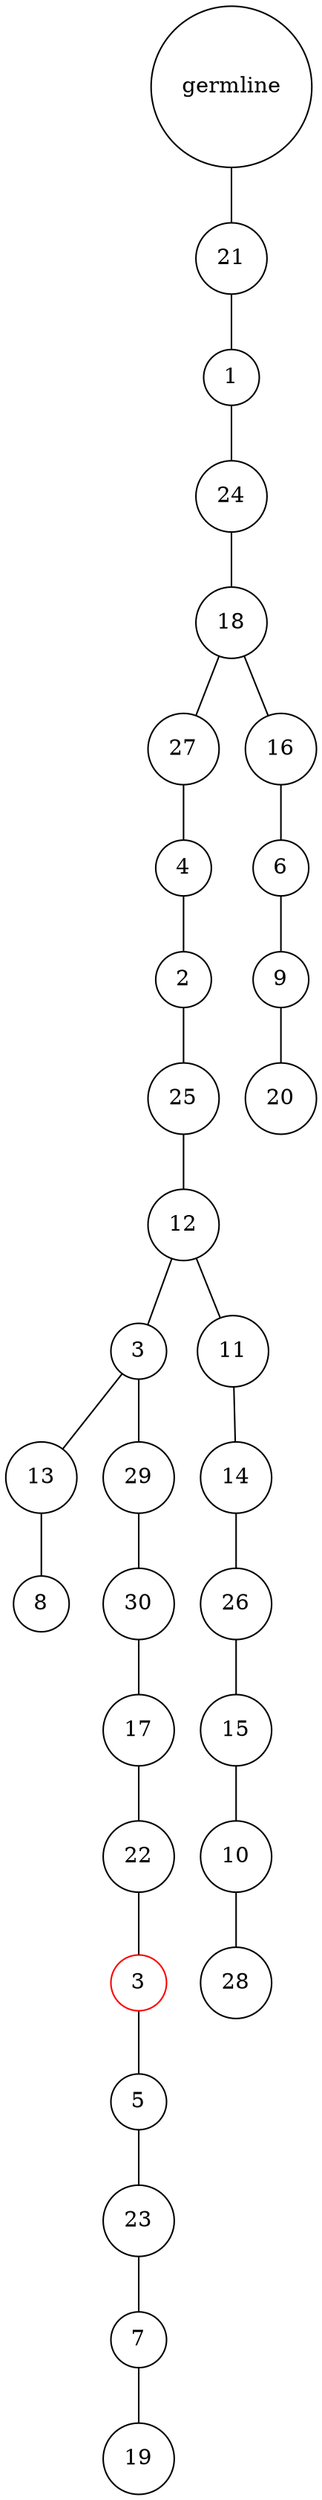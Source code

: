 graph {
	rankdir=UD;
	splines=line;
	node [shape=circle]
	"0x7fd34e783b20" [label="germline"];
	"0x7fd34e783b50" [label="21"];
	"0x7fd34e783b20" -- "0x7fd34e783b50" ;
	"0x7fd34e783b80" [label="1"];
	"0x7fd34e783b50" -- "0x7fd34e783b80" ;
	"0x7fd34e783bb0" [label="24"];
	"0x7fd34e783b80" -- "0x7fd34e783bb0" ;
	"0x7fd34e783be0" [label="18"];
	"0x7fd34e783bb0" -- "0x7fd34e783be0" ;
	"0x7fd34e783c10" [label="27"];
	"0x7fd34e783be0" -- "0x7fd34e783c10" ;
	"0x7fd34e783c40" [label="4"];
	"0x7fd34e783c10" -- "0x7fd34e783c40" ;
	"0x7fd34e783c70" [label="2"];
	"0x7fd34e783c40" -- "0x7fd34e783c70" ;
	"0x7fd34e783ca0" [label="25"];
	"0x7fd34e783c70" -- "0x7fd34e783ca0" ;
	"0x7fd34e783cd0" [label="12"];
	"0x7fd34e783ca0" -- "0x7fd34e783cd0" ;
	"0x7fd34e783d00" [label="3"];
	"0x7fd34e783cd0" -- "0x7fd34e783d00" ;
	"0x7fd34e783d30" [label="13"];
	"0x7fd34e783d00" -- "0x7fd34e783d30" ;
	"0x7fd34e783d60" [label="8"];
	"0x7fd34e783d30" -- "0x7fd34e783d60" ;
	"0x7fd34e783d90" [label="29"];
	"0x7fd34e783d00" -- "0x7fd34e783d90" ;
	"0x7fd34e783dc0" [label="30"];
	"0x7fd34e783d90" -- "0x7fd34e783dc0" ;
	"0x7fd34e783df0" [label="17"];
	"0x7fd34e783dc0" -- "0x7fd34e783df0" ;
	"0x7fd34e783e20" [label="22"];
	"0x7fd34e783df0" -- "0x7fd34e783e20" ;
	"0x7fd34e783e50" [label="3",color="red"];
	"0x7fd34e783e20" -- "0x7fd34e783e50" ;
	"0x7fd34e783e80" [label="5"];
	"0x7fd34e783e50" -- "0x7fd34e783e80" ;
	"0x7fd34e783eb0" [label="23"];
	"0x7fd34e783e80" -- "0x7fd34e783eb0" ;
	"0x7fd34e783ee0" [label="7"];
	"0x7fd34e783eb0" -- "0x7fd34e783ee0" ;
	"0x7fd34e783f10" [label="19"];
	"0x7fd34e783ee0" -- "0x7fd34e783f10" ;
	"0x7fd34e783f40" [label="11"];
	"0x7fd34e783cd0" -- "0x7fd34e783f40" ;
	"0x7fd34e783f70" [label="14"];
	"0x7fd34e783f40" -- "0x7fd34e783f70" ;
	"0x7fd34e783fa0" [label="26"];
	"0x7fd34e783f70" -- "0x7fd34e783fa0" ;
	"0x7fd34e783fd0" [label="15"];
	"0x7fd34e783fa0" -- "0x7fd34e783fd0" ;
	"0x7fd34e791040" [label="10"];
	"0x7fd34e783fd0" -- "0x7fd34e791040" ;
	"0x7fd34e791070" [label="28"];
	"0x7fd34e791040" -- "0x7fd34e791070" ;
	"0x7fd34e7910a0" [label="16"];
	"0x7fd34e783be0" -- "0x7fd34e7910a0" ;
	"0x7fd34e7910d0" [label="6"];
	"0x7fd34e7910a0" -- "0x7fd34e7910d0" ;
	"0x7fd34e791100" [label="9"];
	"0x7fd34e7910d0" -- "0x7fd34e791100" ;
	"0x7fd34e791130" [label="20"];
	"0x7fd34e791100" -- "0x7fd34e791130" ;
}
